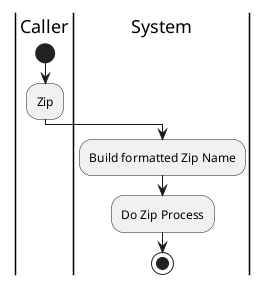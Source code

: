 @startuml Compress

skinparam ConditionEndStyle hline
skinparam Monochrome true
skinparam Shadowing false

|Caller|
start
:Zip;

|System|
:Build formatted Zip Name;
:Do Zip Process;
stop

@enduml